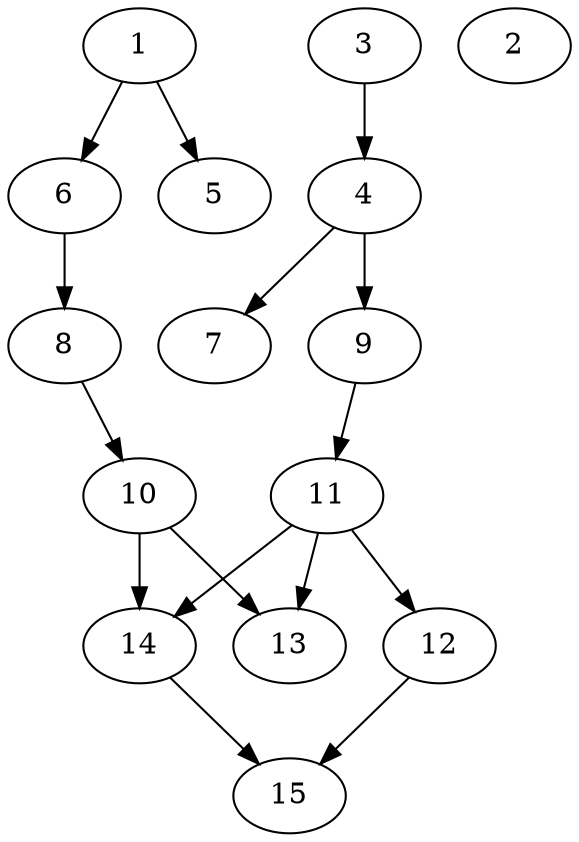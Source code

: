 // DAG automatically generated by daggen at Thu Oct  3 13:59:27 2019
// ./daggen --dot -n 15 --ccr 0.5 --fat 0.5 --regular 0.9 --density 0.6 --mindata 5242880 --maxdata 52428800 
digraph G {
  1 [size="92362752", alpha="0.06", expect_size="46181376"] 
  1 -> 5 [size ="46181376"]
  1 -> 6 [size ="46181376"]
  2 [size="37066752", alpha="0.04", expect_size="18533376"] 
  3 [size="21422080", alpha="0.04", expect_size="10711040"] 
  3 -> 4 [size ="10711040"]
  4 [size="22849536", alpha="0.09", expect_size="11424768"] 
  4 -> 7 [size ="11424768"]
  4 -> 9 [size ="11424768"]
  5 [size="30760960", alpha="0.04", expect_size="15380480"] 
  6 [size="80963584", alpha="0.06", expect_size="40481792"] 
  6 -> 8 [size ="40481792"]
  7 [size="49127424", alpha="0.17", expect_size="24563712"] 
  8 [size="69218304", alpha="0.08", expect_size="34609152"] 
  8 -> 10 [size ="34609152"]
  9 [size="66449408", alpha="0.02", expect_size="33224704"] 
  9 -> 11 [size ="33224704"]
  10 [size="64862208", alpha="0.20", expect_size="32431104"] 
  10 -> 13 [size ="32431104"]
  10 -> 14 [size ="32431104"]
  11 [size="21118976", alpha="0.00", expect_size="10559488"] 
  11 -> 12 [size ="10559488"]
  11 -> 13 [size ="10559488"]
  11 -> 14 [size ="10559488"]
  12 [size="49897472", alpha="0.01", expect_size="24948736"] 
  12 -> 15 [size ="24948736"]
  13 [size="69969920", alpha="0.15", expect_size="34984960"] 
  14 [size="90296320", alpha="0.08", expect_size="45148160"] 
  14 -> 15 [size ="45148160"]
  15 [size="36644864", alpha="0.18", expect_size="18322432"] 
}
